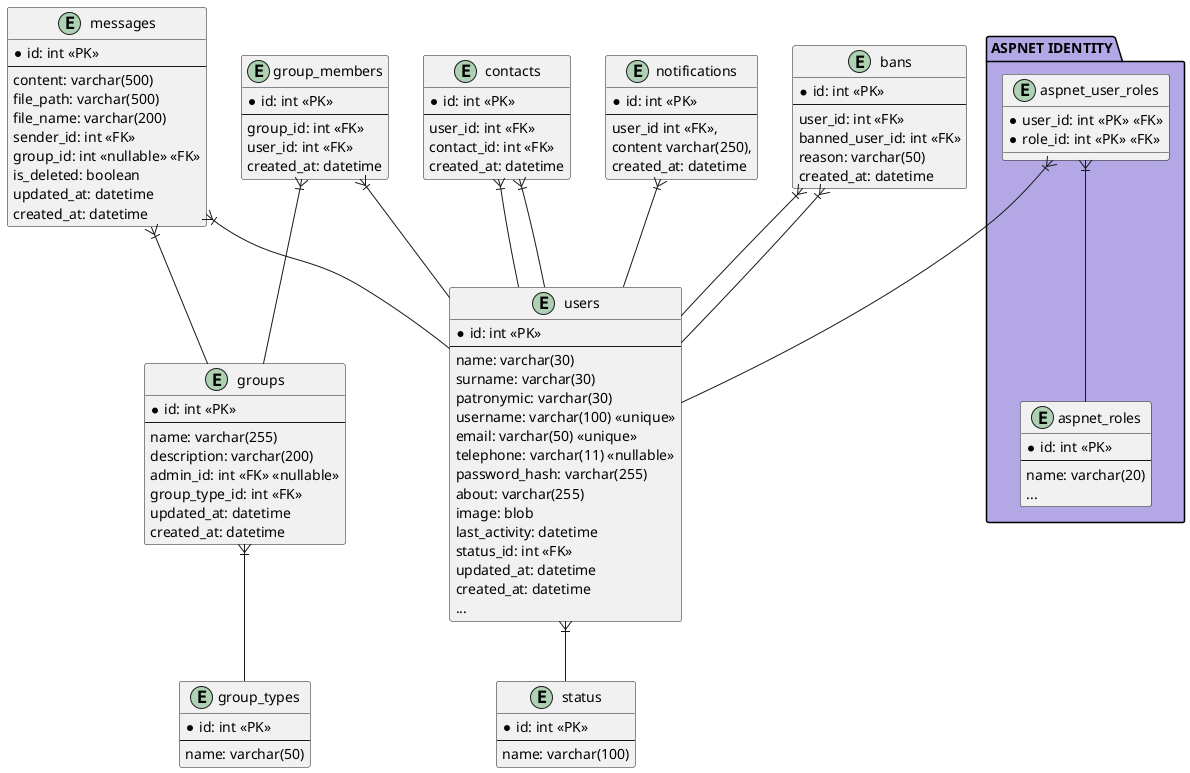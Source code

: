 @startuml

package "ASPNET IDENTITY" #B4A7E5 {
    entity aspnet_roles {
        *id: int <<PK>>
        --
        name: varchar(20)
        ...
    }

    entity aspnet_user_roles{
        *user_id: int <<PK>> <<FK>>
        *role_id: int <<PK>> <<FK>>
    }
}

entity users {
    *id: int <<PK>>
    --
    name: varchar(30)
    surname: varchar(30)
    patronymic: varchar(30)
    username: varchar(100) <<unique>>
    email: varchar(50) <<unique>>
    telephone: varchar(11) <<nullable>>
    password_hash: varchar(255)
    about: varchar(255)
    image: blob
    last_activity: datetime
    status_id: int <<FK>>
    updated_at: datetime
    created_at: datetime
    ...
}

entity status{
    *id: int <<PK>>
    --
    name: varchar(100)
}

entity messages {
    *id: int <<PK>>
    --
    content: varchar(500)
    file_path: varchar(500)
    file_name: varchar(200)
    sender_id: int <<FK>>
    group_id: int <<nullable>> <<FK>>
    is_deleted: boolean
    updated_at: datetime
    created_at: datetime
}

entity groups {
    *id: int <<PK>>
    --
    name: varchar(255)
    description: varchar(200)
    admin_id: int <<FK>> <<nullable>>
    group_type_id: int <<FK>>
    updated_at: datetime
    created_at: datetime
}

entity group_members {
    *id: int <<PK>>
    --
    group_id: int <<FK>>
    user_id: int <<FK>>
    created_at: datetime
}

entity group_types {
    *id: int <<PK>>
    --
    name: varchar(50)
}

entity contacts {
    *id: int <<PK>>
    --
    user_id: int <<FK>>
    contact_id: int <<FK>>
    created_at: datetime
}

entity notifications {
    *id: int <<PK>>
    --
    user_id int <<FK>>,
    content varchar(250),
    created_at: datetime
}

entity bans {
    *id: int <<PK>>
    --
    user_id: int <<FK>>
    banned_user_id: int <<FK>>
    reason: varchar(50)
    created_at: datetime
}

aspnet_user_roles }|-- aspnet_roles
aspnet_user_roles }|-- users
notifications }|-- users
group_members }|-- users
contacts }|-- users
contacts }|-- users
messages }|-- users
bans }|-- users
bans }|-- users
users }|-- status
group_members }|-- groups
groups }|-- group_types
messages }|-- groups

@enduml
